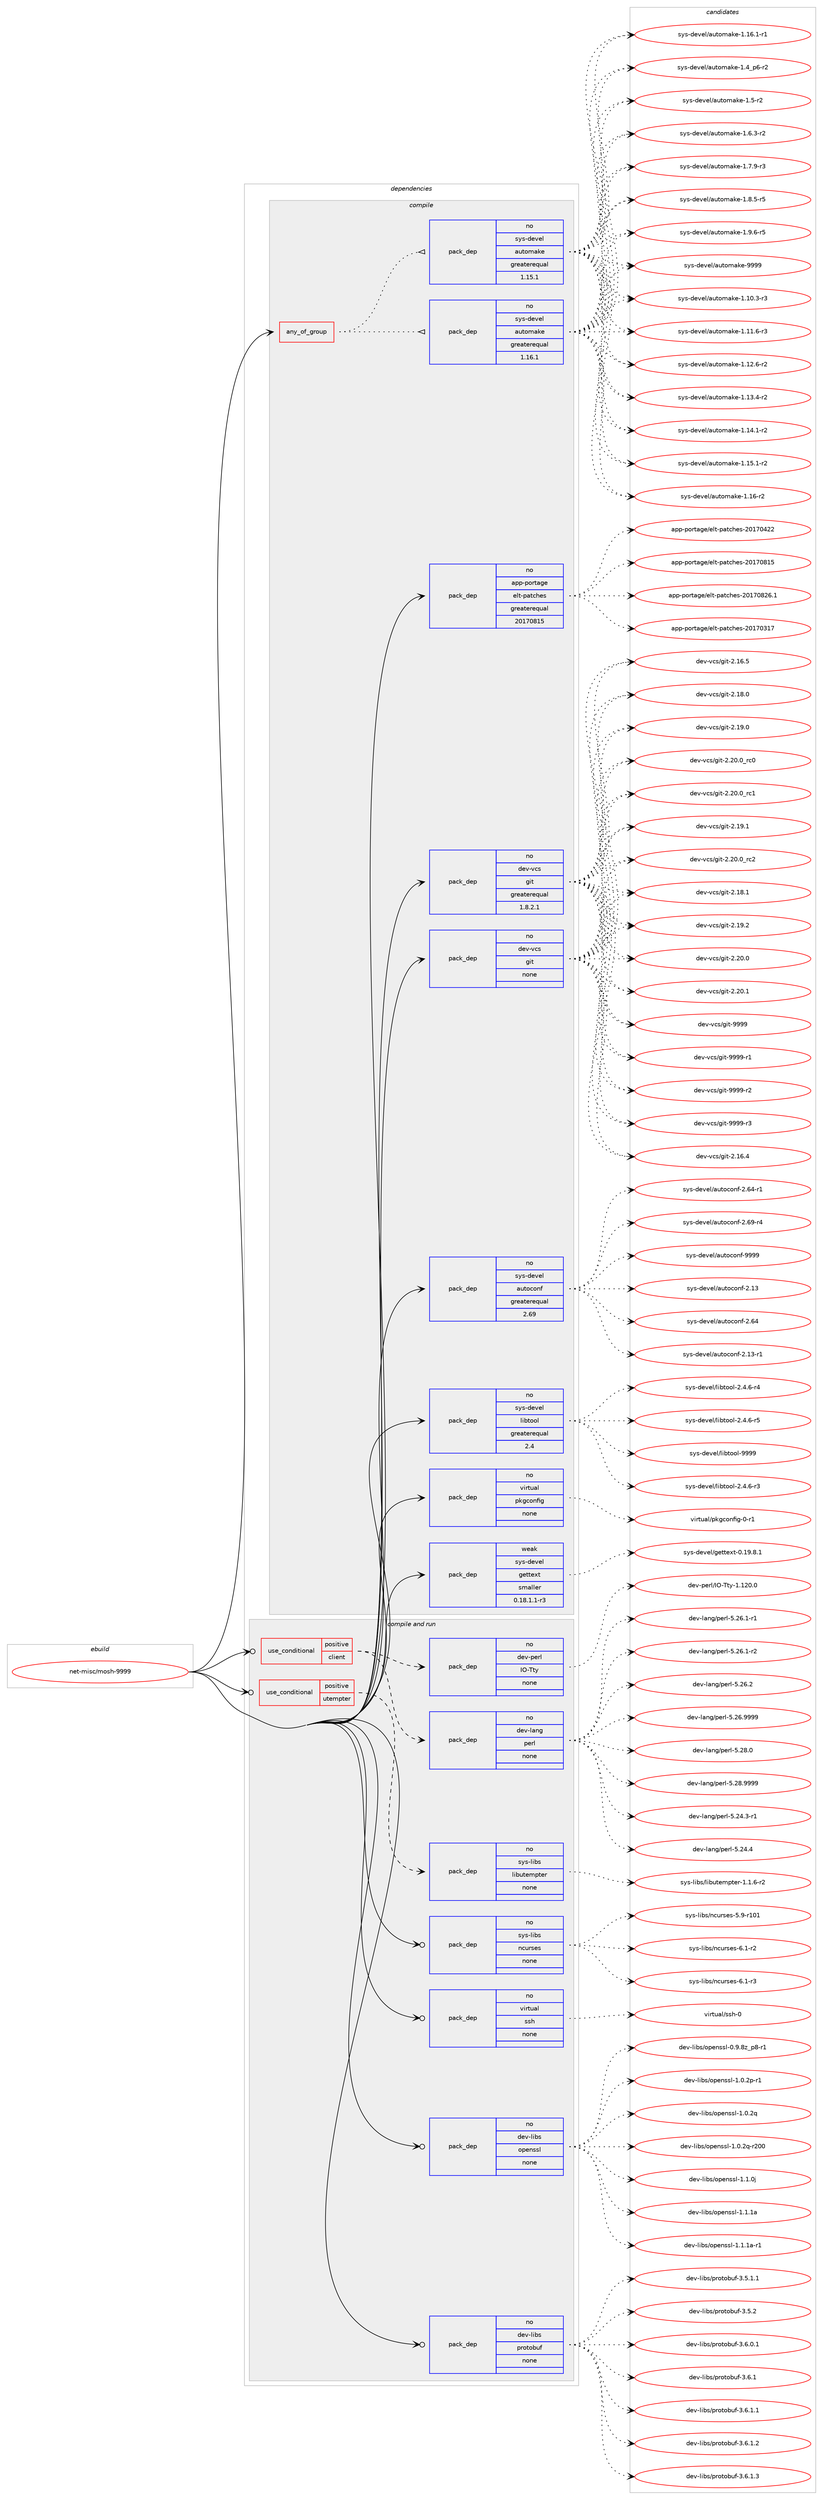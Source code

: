 digraph prolog {

# *************
# Graph options
# *************

newrank=true;
concentrate=true;
compound=true;
graph [rankdir=LR,fontname=Helvetica,fontsize=10,ranksep=1.5];#, ranksep=2.5, nodesep=0.2];
edge  [arrowhead=vee];
node  [fontname=Helvetica,fontsize=10];

# **********
# The ebuild
# **********

subgraph cluster_leftcol {
color=gray;
rank=same;
label=<<i>ebuild</i>>;
id [label="net-misc/mosh-9999", color=red, width=4, href="../net-misc/mosh-9999.svg"];
}

# ****************
# The dependencies
# ****************

subgraph cluster_midcol {
color=gray;
label=<<i>dependencies</i>>;
subgraph cluster_compile {
fillcolor="#eeeeee";
style=filled;
label=<<i>compile</i>>;
subgraph any137 {
dependency5474 [label=<<TABLE BORDER="0" CELLBORDER="1" CELLSPACING="0" CELLPADDING="4"><TR><TD CELLPADDING="10">any_of_group</TD></TR></TABLE>>, shape=none, color=red];subgraph pack4215 {
dependency5475 [label=<<TABLE BORDER="0" CELLBORDER="1" CELLSPACING="0" CELLPADDING="4" WIDTH="220"><TR><TD ROWSPAN="6" CELLPADDING="30">pack_dep</TD></TR><TR><TD WIDTH="110">no</TD></TR><TR><TD>sys-devel</TD></TR><TR><TD>automake</TD></TR><TR><TD>greaterequal</TD></TR><TR><TD>1.16.1</TD></TR></TABLE>>, shape=none, color=blue];
}
dependency5474:e -> dependency5475:w [weight=20,style="dotted",arrowhead="oinv"];
subgraph pack4216 {
dependency5476 [label=<<TABLE BORDER="0" CELLBORDER="1" CELLSPACING="0" CELLPADDING="4" WIDTH="220"><TR><TD ROWSPAN="6" CELLPADDING="30">pack_dep</TD></TR><TR><TD WIDTH="110">no</TD></TR><TR><TD>sys-devel</TD></TR><TR><TD>automake</TD></TR><TR><TD>greaterequal</TD></TR><TR><TD>1.15.1</TD></TR></TABLE>>, shape=none, color=blue];
}
dependency5474:e -> dependency5476:w [weight=20,style="dotted",arrowhead="oinv"];
}
id:e -> dependency5474:w [weight=20,style="solid",arrowhead="vee"];
subgraph pack4217 {
dependency5477 [label=<<TABLE BORDER="0" CELLBORDER="1" CELLSPACING="0" CELLPADDING="4" WIDTH="220"><TR><TD ROWSPAN="6" CELLPADDING="30">pack_dep</TD></TR><TR><TD WIDTH="110">no</TD></TR><TR><TD>app-portage</TD></TR><TR><TD>elt-patches</TD></TR><TR><TD>greaterequal</TD></TR><TR><TD>20170815</TD></TR></TABLE>>, shape=none, color=blue];
}
id:e -> dependency5477:w [weight=20,style="solid",arrowhead="vee"];
subgraph pack4218 {
dependency5478 [label=<<TABLE BORDER="0" CELLBORDER="1" CELLSPACING="0" CELLPADDING="4" WIDTH="220"><TR><TD ROWSPAN="6" CELLPADDING="30">pack_dep</TD></TR><TR><TD WIDTH="110">no</TD></TR><TR><TD>dev-vcs</TD></TR><TR><TD>git</TD></TR><TR><TD>greaterequal</TD></TR><TR><TD>1.8.2.1</TD></TR></TABLE>>, shape=none, color=blue];
}
id:e -> dependency5478:w [weight=20,style="solid",arrowhead="vee"];
subgraph pack4219 {
dependency5479 [label=<<TABLE BORDER="0" CELLBORDER="1" CELLSPACING="0" CELLPADDING="4" WIDTH="220"><TR><TD ROWSPAN="6" CELLPADDING="30">pack_dep</TD></TR><TR><TD WIDTH="110">no</TD></TR><TR><TD>dev-vcs</TD></TR><TR><TD>git</TD></TR><TR><TD>none</TD></TR><TR><TD></TD></TR></TABLE>>, shape=none, color=blue];
}
id:e -> dependency5479:w [weight=20,style="solid",arrowhead="vee"];
subgraph pack4220 {
dependency5480 [label=<<TABLE BORDER="0" CELLBORDER="1" CELLSPACING="0" CELLPADDING="4" WIDTH="220"><TR><TD ROWSPAN="6" CELLPADDING="30">pack_dep</TD></TR><TR><TD WIDTH="110">no</TD></TR><TR><TD>sys-devel</TD></TR><TR><TD>autoconf</TD></TR><TR><TD>greaterequal</TD></TR><TR><TD>2.69</TD></TR></TABLE>>, shape=none, color=blue];
}
id:e -> dependency5480:w [weight=20,style="solid",arrowhead="vee"];
subgraph pack4221 {
dependency5481 [label=<<TABLE BORDER="0" CELLBORDER="1" CELLSPACING="0" CELLPADDING="4" WIDTH="220"><TR><TD ROWSPAN="6" CELLPADDING="30">pack_dep</TD></TR><TR><TD WIDTH="110">no</TD></TR><TR><TD>sys-devel</TD></TR><TR><TD>libtool</TD></TR><TR><TD>greaterequal</TD></TR><TR><TD>2.4</TD></TR></TABLE>>, shape=none, color=blue];
}
id:e -> dependency5481:w [weight=20,style="solid",arrowhead="vee"];
subgraph pack4222 {
dependency5482 [label=<<TABLE BORDER="0" CELLBORDER="1" CELLSPACING="0" CELLPADDING="4" WIDTH="220"><TR><TD ROWSPAN="6" CELLPADDING="30">pack_dep</TD></TR><TR><TD WIDTH="110">no</TD></TR><TR><TD>virtual</TD></TR><TR><TD>pkgconfig</TD></TR><TR><TD>none</TD></TR><TR><TD></TD></TR></TABLE>>, shape=none, color=blue];
}
id:e -> dependency5482:w [weight=20,style="solid",arrowhead="vee"];
subgraph pack4223 {
dependency5483 [label=<<TABLE BORDER="0" CELLBORDER="1" CELLSPACING="0" CELLPADDING="4" WIDTH="220"><TR><TD ROWSPAN="6" CELLPADDING="30">pack_dep</TD></TR><TR><TD WIDTH="110">weak</TD></TR><TR><TD>sys-devel</TD></TR><TR><TD>gettext</TD></TR><TR><TD>smaller</TD></TR><TR><TD>0.18.1.1-r3</TD></TR></TABLE>>, shape=none, color=blue];
}
id:e -> dependency5483:w [weight=20,style="solid",arrowhead="vee"];
}
subgraph cluster_compileandrun {
fillcolor="#eeeeee";
style=filled;
label=<<i>compile and run</i>>;
subgraph cond1116 {
dependency5484 [label=<<TABLE BORDER="0" CELLBORDER="1" CELLSPACING="0" CELLPADDING="4"><TR><TD ROWSPAN="3" CELLPADDING="10">use_conditional</TD></TR><TR><TD>positive</TD></TR><TR><TD>client</TD></TR></TABLE>>, shape=none, color=red];
subgraph pack4224 {
dependency5485 [label=<<TABLE BORDER="0" CELLBORDER="1" CELLSPACING="0" CELLPADDING="4" WIDTH="220"><TR><TD ROWSPAN="6" CELLPADDING="30">pack_dep</TD></TR><TR><TD WIDTH="110">no</TD></TR><TR><TD>dev-lang</TD></TR><TR><TD>perl</TD></TR><TR><TD>none</TD></TR><TR><TD></TD></TR></TABLE>>, shape=none, color=blue];
}
dependency5484:e -> dependency5485:w [weight=20,style="dashed",arrowhead="vee"];
subgraph pack4225 {
dependency5486 [label=<<TABLE BORDER="0" CELLBORDER="1" CELLSPACING="0" CELLPADDING="4" WIDTH="220"><TR><TD ROWSPAN="6" CELLPADDING="30">pack_dep</TD></TR><TR><TD WIDTH="110">no</TD></TR><TR><TD>dev-perl</TD></TR><TR><TD>IO-Tty</TD></TR><TR><TD>none</TD></TR><TR><TD></TD></TR></TABLE>>, shape=none, color=blue];
}
dependency5484:e -> dependency5486:w [weight=20,style="dashed",arrowhead="vee"];
}
id:e -> dependency5484:w [weight=20,style="solid",arrowhead="odotvee"];
subgraph cond1117 {
dependency5487 [label=<<TABLE BORDER="0" CELLBORDER="1" CELLSPACING="0" CELLPADDING="4"><TR><TD ROWSPAN="3" CELLPADDING="10">use_conditional</TD></TR><TR><TD>positive</TD></TR><TR><TD>utempter</TD></TR></TABLE>>, shape=none, color=red];
subgraph pack4226 {
dependency5488 [label=<<TABLE BORDER="0" CELLBORDER="1" CELLSPACING="0" CELLPADDING="4" WIDTH="220"><TR><TD ROWSPAN="6" CELLPADDING="30">pack_dep</TD></TR><TR><TD WIDTH="110">no</TD></TR><TR><TD>sys-libs</TD></TR><TR><TD>libutempter</TD></TR><TR><TD>none</TD></TR><TR><TD></TD></TR></TABLE>>, shape=none, color=blue];
}
dependency5487:e -> dependency5488:w [weight=20,style="dashed",arrowhead="vee"];
}
id:e -> dependency5487:w [weight=20,style="solid",arrowhead="odotvee"];
subgraph pack4227 {
dependency5489 [label=<<TABLE BORDER="0" CELLBORDER="1" CELLSPACING="0" CELLPADDING="4" WIDTH="220"><TR><TD ROWSPAN="6" CELLPADDING="30">pack_dep</TD></TR><TR><TD WIDTH="110">no</TD></TR><TR><TD>dev-libs</TD></TR><TR><TD>openssl</TD></TR><TR><TD>none</TD></TR><TR><TD></TD></TR></TABLE>>, shape=none, color=blue];
}
id:e -> dependency5489:w [weight=20,style="solid",arrowhead="odotvee"];
subgraph pack4228 {
dependency5490 [label=<<TABLE BORDER="0" CELLBORDER="1" CELLSPACING="0" CELLPADDING="4" WIDTH="220"><TR><TD ROWSPAN="6" CELLPADDING="30">pack_dep</TD></TR><TR><TD WIDTH="110">no</TD></TR><TR><TD>dev-libs</TD></TR><TR><TD>protobuf</TD></TR><TR><TD>none</TD></TR><TR><TD></TD></TR></TABLE>>, shape=none, color=blue];
}
id:e -> dependency5490:w [weight=20,style="solid",arrowhead="odotvee"];
subgraph pack4229 {
dependency5491 [label=<<TABLE BORDER="0" CELLBORDER="1" CELLSPACING="0" CELLPADDING="4" WIDTH="220"><TR><TD ROWSPAN="6" CELLPADDING="30">pack_dep</TD></TR><TR><TD WIDTH="110">no</TD></TR><TR><TD>sys-libs</TD></TR><TR><TD>ncurses</TD></TR><TR><TD>none</TD></TR><TR><TD></TD></TR></TABLE>>, shape=none, color=blue];
}
id:e -> dependency5491:w [weight=20,style="solid",arrowhead="odotvee"];
subgraph pack4230 {
dependency5492 [label=<<TABLE BORDER="0" CELLBORDER="1" CELLSPACING="0" CELLPADDING="4" WIDTH="220"><TR><TD ROWSPAN="6" CELLPADDING="30">pack_dep</TD></TR><TR><TD WIDTH="110">no</TD></TR><TR><TD>virtual</TD></TR><TR><TD>ssh</TD></TR><TR><TD>none</TD></TR><TR><TD></TD></TR></TABLE>>, shape=none, color=blue];
}
id:e -> dependency5492:w [weight=20,style="solid",arrowhead="odotvee"];
}
subgraph cluster_run {
fillcolor="#eeeeee";
style=filled;
label=<<i>run</i>>;
}
}

# **************
# The candidates
# **************

subgraph cluster_choices {
rank=same;
color=gray;
label=<<i>candidates</i>>;

subgraph choice4215 {
color=black;
nodesep=1;
choice11512111545100101118101108479711711611110997107101454946494846514511451 [label="sys-devel/automake-1.10.3-r3", color=red, width=4,href="../sys-devel/automake-1.10.3-r3.svg"];
choice11512111545100101118101108479711711611110997107101454946494946544511451 [label="sys-devel/automake-1.11.6-r3", color=red, width=4,href="../sys-devel/automake-1.11.6-r3.svg"];
choice11512111545100101118101108479711711611110997107101454946495046544511450 [label="sys-devel/automake-1.12.6-r2", color=red, width=4,href="../sys-devel/automake-1.12.6-r2.svg"];
choice11512111545100101118101108479711711611110997107101454946495146524511450 [label="sys-devel/automake-1.13.4-r2", color=red, width=4,href="../sys-devel/automake-1.13.4-r2.svg"];
choice11512111545100101118101108479711711611110997107101454946495246494511450 [label="sys-devel/automake-1.14.1-r2", color=red, width=4,href="../sys-devel/automake-1.14.1-r2.svg"];
choice11512111545100101118101108479711711611110997107101454946495346494511450 [label="sys-devel/automake-1.15.1-r2", color=red, width=4,href="../sys-devel/automake-1.15.1-r2.svg"];
choice1151211154510010111810110847971171161111099710710145494649544511450 [label="sys-devel/automake-1.16-r2", color=red, width=4,href="../sys-devel/automake-1.16-r2.svg"];
choice11512111545100101118101108479711711611110997107101454946495446494511449 [label="sys-devel/automake-1.16.1-r1", color=red, width=4,href="../sys-devel/automake-1.16.1-r1.svg"];
choice115121115451001011181011084797117116111109971071014549465295112544511450 [label="sys-devel/automake-1.4_p6-r2", color=red, width=4,href="../sys-devel/automake-1.4_p6-r2.svg"];
choice11512111545100101118101108479711711611110997107101454946534511450 [label="sys-devel/automake-1.5-r2", color=red, width=4,href="../sys-devel/automake-1.5-r2.svg"];
choice115121115451001011181011084797117116111109971071014549465446514511450 [label="sys-devel/automake-1.6.3-r2", color=red, width=4,href="../sys-devel/automake-1.6.3-r2.svg"];
choice115121115451001011181011084797117116111109971071014549465546574511451 [label="sys-devel/automake-1.7.9-r3", color=red, width=4,href="../sys-devel/automake-1.7.9-r3.svg"];
choice115121115451001011181011084797117116111109971071014549465646534511453 [label="sys-devel/automake-1.8.5-r5", color=red, width=4,href="../sys-devel/automake-1.8.5-r5.svg"];
choice115121115451001011181011084797117116111109971071014549465746544511453 [label="sys-devel/automake-1.9.6-r5", color=red, width=4,href="../sys-devel/automake-1.9.6-r5.svg"];
choice115121115451001011181011084797117116111109971071014557575757 [label="sys-devel/automake-9999", color=red, width=4,href="../sys-devel/automake-9999.svg"];
dependency5475:e -> choice11512111545100101118101108479711711611110997107101454946494846514511451:w [style=dotted,weight="100"];
dependency5475:e -> choice11512111545100101118101108479711711611110997107101454946494946544511451:w [style=dotted,weight="100"];
dependency5475:e -> choice11512111545100101118101108479711711611110997107101454946495046544511450:w [style=dotted,weight="100"];
dependency5475:e -> choice11512111545100101118101108479711711611110997107101454946495146524511450:w [style=dotted,weight="100"];
dependency5475:e -> choice11512111545100101118101108479711711611110997107101454946495246494511450:w [style=dotted,weight="100"];
dependency5475:e -> choice11512111545100101118101108479711711611110997107101454946495346494511450:w [style=dotted,weight="100"];
dependency5475:e -> choice1151211154510010111810110847971171161111099710710145494649544511450:w [style=dotted,weight="100"];
dependency5475:e -> choice11512111545100101118101108479711711611110997107101454946495446494511449:w [style=dotted,weight="100"];
dependency5475:e -> choice115121115451001011181011084797117116111109971071014549465295112544511450:w [style=dotted,weight="100"];
dependency5475:e -> choice11512111545100101118101108479711711611110997107101454946534511450:w [style=dotted,weight="100"];
dependency5475:e -> choice115121115451001011181011084797117116111109971071014549465446514511450:w [style=dotted,weight="100"];
dependency5475:e -> choice115121115451001011181011084797117116111109971071014549465546574511451:w [style=dotted,weight="100"];
dependency5475:e -> choice115121115451001011181011084797117116111109971071014549465646534511453:w [style=dotted,weight="100"];
dependency5475:e -> choice115121115451001011181011084797117116111109971071014549465746544511453:w [style=dotted,weight="100"];
dependency5475:e -> choice115121115451001011181011084797117116111109971071014557575757:w [style=dotted,weight="100"];
}
subgraph choice4216 {
color=black;
nodesep=1;
choice11512111545100101118101108479711711611110997107101454946494846514511451 [label="sys-devel/automake-1.10.3-r3", color=red, width=4,href="../sys-devel/automake-1.10.3-r3.svg"];
choice11512111545100101118101108479711711611110997107101454946494946544511451 [label="sys-devel/automake-1.11.6-r3", color=red, width=4,href="../sys-devel/automake-1.11.6-r3.svg"];
choice11512111545100101118101108479711711611110997107101454946495046544511450 [label="sys-devel/automake-1.12.6-r2", color=red, width=4,href="../sys-devel/automake-1.12.6-r2.svg"];
choice11512111545100101118101108479711711611110997107101454946495146524511450 [label="sys-devel/automake-1.13.4-r2", color=red, width=4,href="../sys-devel/automake-1.13.4-r2.svg"];
choice11512111545100101118101108479711711611110997107101454946495246494511450 [label="sys-devel/automake-1.14.1-r2", color=red, width=4,href="../sys-devel/automake-1.14.1-r2.svg"];
choice11512111545100101118101108479711711611110997107101454946495346494511450 [label="sys-devel/automake-1.15.1-r2", color=red, width=4,href="../sys-devel/automake-1.15.1-r2.svg"];
choice1151211154510010111810110847971171161111099710710145494649544511450 [label="sys-devel/automake-1.16-r2", color=red, width=4,href="../sys-devel/automake-1.16-r2.svg"];
choice11512111545100101118101108479711711611110997107101454946495446494511449 [label="sys-devel/automake-1.16.1-r1", color=red, width=4,href="../sys-devel/automake-1.16.1-r1.svg"];
choice115121115451001011181011084797117116111109971071014549465295112544511450 [label="sys-devel/automake-1.4_p6-r2", color=red, width=4,href="../sys-devel/automake-1.4_p6-r2.svg"];
choice11512111545100101118101108479711711611110997107101454946534511450 [label="sys-devel/automake-1.5-r2", color=red, width=4,href="../sys-devel/automake-1.5-r2.svg"];
choice115121115451001011181011084797117116111109971071014549465446514511450 [label="sys-devel/automake-1.6.3-r2", color=red, width=4,href="../sys-devel/automake-1.6.3-r2.svg"];
choice115121115451001011181011084797117116111109971071014549465546574511451 [label="sys-devel/automake-1.7.9-r3", color=red, width=4,href="../sys-devel/automake-1.7.9-r3.svg"];
choice115121115451001011181011084797117116111109971071014549465646534511453 [label="sys-devel/automake-1.8.5-r5", color=red, width=4,href="../sys-devel/automake-1.8.5-r5.svg"];
choice115121115451001011181011084797117116111109971071014549465746544511453 [label="sys-devel/automake-1.9.6-r5", color=red, width=4,href="../sys-devel/automake-1.9.6-r5.svg"];
choice115121115451001011181011084797117116111109971071014557575757 [label="sys-devel/automake-9999", color=red, width=4,href="../sys-devel/automake-9999.svg"];
dependency5476:e -> choice11512111545100101118101108479711711611110997107101454946494846514511451:w [style=dotted,weight="100"];
dependency5476:e -> choice11512111545100101118101108479711711611110997107101454946494946544511451:w [style=dotted,weight="100"];
dependency5476:e -> choice11512111545100101118101108479711711611110997107101454946495046544511450:w [style=dotted,weight="100"];
dependency5476:e -> choice11512111545100101118101108479711711611110997107101454946495146524511450:w [style=dotted,weight="100"];
dependency5476:e -> choice11512111545100101118101108479711711611110997107101454946495246494511450:w [style=dotted,weight="100"];
dependency5476:e -> choice11512111545100101118101108479711711611110997107101454946495346494511450:w [style=dotted,weight="100"];
dependency5476:e -> choice1151211154510010111810110847971171161111099710710145494649544511450:w [style=dotted,weight="100"];
dependency5476:e -> choice11512111545100101118101108479711711611110997107101454946495446494511449:w [style=dotted,weight="100"];
dependency5476:e -> choice115121115451001011181011084797117116111109971071014549465295112544511450:w [style=dotted,weight="100"];
dependency5476:e -> choice11512111545100101118101108479711711611110997107101454946534511450:w [style=dotted,weight="100"];
dependency5476:e -> choice115121115451001011181011084797117116111109971071014549465446514511450:w [style=dotted,weight="100"];
dependency5476:e -> choice115121115451001011181011084797117116111109971071014549465546574511451:w [style=dotted,weight="100"];
dependency5476:e -> choice115121115451001011181011084797117116111109971071014549465646534511453:w [style=dotted,weight="100"];
dependency5476:e -> choice115121115451001011181011084797117116111109971071014549465746544511453:w [style=dotted,weight="100"];
dependency5476:e -> choice115121115451001011181011084797117116111109971071014557575757:w [style=dotted,weight="100"];
}
subgraph choice4217 {
color=black;
nodesep=1;
choice97112112451121111141169710310147101108116451129711699104101115455048495548514955 [label="app-portage/elt-patches-20170317", color=red, width=4,href="../app-portage/elt-patches-20170317.svg"];
choice97112112451121111141169710310147101108116451129711699104101115455048495548525050 [label="app-portage/elt-patches-20170422", color=red, width=4,href="../app-portage/elt-patches-20170422.svg"];
choice97112112451121111141169710310147101108116451129711699104101115455048495548564953 [label="app-portage/elt-patches-20170815", color=red, width=4,href="../app-portage/elt-patches-20170815.svg"];
choice971121124511211111411697103101471011081164511297116991041011154550484955485650544649 [label="app-portage/elt-patches-20170826.1", color=red, width=4,href="../app-portage/elt-patches-20170826.1.svg"];
dependency5477:e -> choice97112112451121111141169710310147101108116451129711699104101115455048495548514955:w [style=dotted,weight="100"];
dependency5477:e -> choice97112112451121111141169710310147101108116451129711699104101115455048495548525050:w [style=dotted,weight="100"];
dependency5477:e -> choice97112112451121111141169710310147101108116451129711699104101115455048495548564953:w [style=dotted,weight="100"];
dependency5477:e -> choice971121124511211111411697103101471011081164511297116991041011154550484955485650544649:w [style=dotted,weight="100"];
}
subgraph choice4218 {
color=black;
nodesep=1;
choice10010111845118991154710310511645504649544652 [label="dev-vcs/git-2.16.4", color=red, width=4,href="../dev-vcs/git-2.16.4.svg"];
choice10010111845118991154710310511645504649544653 [label="dev-vcs/git-2.16.5", color=red, width=4,href="../dev-vcs/git-2.16.5.svg"];
choice10010111845118991154710310511645504649564648 [label="dev-vcs/git-2.18.0", color=red, width=4,href="../dev-vcs/git-2.18.0.svg"];
choice10010111845118991154710310511645504649574648 [label="dev-vcs/git-2.19.0", color=red, width=4,href="../dev-vcs/git-2.19.0.svg"];
choice10010111845118991154710310511645504650484648951149948 [label="dev-vcs/git-2.20.0_rc0", color=red, width=4,href="../dev-vcs/git-2.20.0_rc0.svg"];
choice10010111845118991154710310511645504650484648951149949 [label="dev-vcs/git-2.20.0_rc1", color=red, width=4,href="../dev-vcs/git-2.20.0_rc1.svg"];
choice10010111845118991154710310511645504649574649 [label="dev-vcs/git-2.19.1", color=red, width=4,href="../dev-vcs/git-2.19.1.svg"];
choice10010111845118991154710310511645504650484648951149950 [label="dev-vcs/git-2.20.0_rc2", color=red, width=4,href="../dev-vcs/git-2.20.0_rc2.svg"];
choice10010111845118991154710310511645504649564649 [label="dev-vcs/git-2.18.1", color=red, width=4,href="../dev-vcs/git-2.18.1.svg"];
choice10010111845118991154710310511645504649574650 [label="dev-vcs/git-2.19.2", color=red, width=4,href="../dev-vcs/git-2.19.2.svg"];
choice10010111845118991154710310511645504650484648 [label="dev-vcs/git-2.20.0", color=red, width=4,href="../dev-vcs/git-2.20.0.svg"];
choice10010111845118991154710310511645504650484649 [label="dev-vcs/git-2.20.1", color=red, width=4,href="../dev-vcs/git-2.20.1.svg"];
choice1001011184511899115471031051164557575757 [label="dev-vcs/git-9999", color=red, width=4,href="../dev-vcs/git-9999.svg"];
choice10010111845118991154710310511645575757574511449 [label="dev-vcs/git-9999-r1", color=red, width=4,href="../dev-vcs/git-9999-r1.svg"];
choice10010111845118991154710310511645575757574511450 [label="dev-vcs/git-9999-r2", color=red, width=4,href="../dev-vcs/git-9999-r2.svg"];
choice10010111845118991154710310511645575757574511451 [label="dev-vcs/git-9999-r3", color=red, width=4,href="../dev-vcs/git-9999-r3.svg"];
dependency5478:e -> choice10010111845118991154710310511645504649544652:w [style=dotted,weight="100"];
dependency5478:e -> choice10010111845118991154710310511645504649544653:w [style=dotted,weight="100"];
dependency5478:e -> choice10010111845118991154710310511645504649564648:w [style=dotted,weight="100"];
dependency5478:e -> choice10010111845118991154710310511645504649574648:w [style=dotted,weight="100"];
dependency5478:e -> choice10010111845118991154710310511645504650484648951149948:w [style=dotted,weight="100"];
dependency5478:e -> choice10010111845118991154710310511645504650484648951149949:w [style=dotted,weight="100"];
dependency5478:e -> choice10010111845118991154710310511645504649574649:w [style=dotted,weight="100"];
dependency5478:e -> choice10010111845118991154710310511645504650484648951149950:w [style=dotted,weight="100"];
dependency5478:e -> choice10010111845118991154710310511645504649564649:w [style=dotted,weight="100"];
dependency5478:e -> choice10010111845118991154710310511645504649574650:w [style=dotted,weight="100"];
dependency5478:e -> choice10010111845118991154710310511645504650484648:w [style=dotted,weight="100"];
dependency5478:e -> choice10010111845118991154710310511645504650484649:w [style=dotted,weight="100"];
dependency5478:e -> choice1001011184511899115471031051164557575757:w [style=dotted,weight="100"];
dependency5478:e -> choice10010111845118991154710310511645575757574511449:w [style=dotted,weight="100"];
dependency5478:e -> choice10010111845118991154710310511645575757574511450:w [style=dotted,weight="100"];
dependency5478:e -> choice10010111845118991154710310511645575757574511451:w [style=dotted,weight="100"];
}
subgraph choice4219 {
color=black;
nodesep=1;
choice10010111845118991154710310511645504649544652 [label="dev-vcs/git-2.16.4", color=red, width=4,href="../dev-vcs/git-2.16.4.svg"];
choice10010111845118991154710310511645504649544653 [label="dev-vcs/git-2.16.5", color=red, width=4,href="../dev-vcs/git-2.16.5.svg"];
choice10010111845118991154710310511645504649564648 [label="dev-vcs/git-2.18.0", color=red, width=4,href="../dev-vcs/git-2.18.0.svg"];
choice10010111845118991154710310511645504649574648 [label="dev-vcs/git-2.19.0", color=red, width=4,href="../dev-vcs/git-2.19.0.svg"];
choice10010111845118991154710310511645504650484648951149948 [label="dev-vcs/git-2.20.0_rc0", color=red, width=4,href="../dev-vcs/git-2.20.0_rc0.svg"];
choice10010111845118991154710310511645504650484648951149949 [label="dev-vcs/git-2.20.0_rc1", color=red, width=4,href="../dev-vcs/git-2.20.0_rc1.svg"];
choice10010111845118991154710310511645504649574649 [label="dev-vcs/git-2.19.1", color=red, width=4,href="../dev-vcs/git-2.19.1.svg"];
choice10010111845118991154710310511645504650484648951149950 [label="dev-vcs/git-2.20.0_rc2", color=red, width=4,href="../dev-vcs/git-2.20.0_rc2.svg"];
choice10010111845118991154710310511645504649564649 [label="dev-vcs/git-2.18.1", color=red, width=4,href="../dev-vcs/git-2.18.1.svg"];
choice10010111845118991154710310511645504649574650 [label="dev-vcs/git-2.19.2", color=red, width=4,href="../dev-vcs/git-2.19.2.svg"];
choice10010111845118991154710310511645504650484648 [label="dev-vcs/git-2.20.0", color=red, width=4,href="../dev-vcs/git-2.20.0.svg"];
choice10010111845118991154710310511645504650484649 [label="dev-vcs/git-2.20.1", color=red, width=4,href="../dev-vcs/git-2.20.1.svg"];
choice1001011184511899115471031051164557575757 [label="dev-vcs/git-9999", color=red, width=4,href="../dev-vcs/git-9999.svg"];
choice10010111845118991154710310511645575757574511449 [label="dev-vcs/git-9999-r1", color=red, width=4,href="../dev-vcs/git-9999-r1.svg"];
choice10010111845118991154710310511645575757574511450 [label="dev-vcs/git-9999-r2", color=red, width=4,href="../dev-vcs/git-9999-r2.svg"];
choice10010111845118991154710310511645575757574511451 [label="dev-vcs/git-9999-r3", color=red, width=4,href="../dev-vcs/git-9999-r3.svg"];
dependency5479:e -> choice10010111845118991154710310511645504649544652:w [style=dotted,weight="100"];
dependency5479:e -> choice10010111845118991154710310511645504649544653:w [style=dotted,weight="100"];
dependency5479:e -> choice10010111845118991154710310511645504649564648:w [style=dotted,weight="100"];
dependency5479:e -> choice10010111845118991154710310511645504649574648:w [style=dotted,weight="100"];
dependency5479:e -> choice10010111845118991154710310511645504650484648951149948:w [style=dotted,weight="100"];
dependency5479:e -> choice10010111845118991154710310511645504650484648951149949:w [style=dotted,weight="100"];
dependency5479:e -> choice10010111845118991154710310511645504649574649:w [style=dotted,weight="100"];
dependency5479:e -> choice10010111845118991154710310511645504650484648951149950:w [style=dotted,weight="100"];
dependency5479:e -> choice10010111845118991154710310511645504649564649:w [style=dotted,weight="100"];
dependency5479:e -> choice10010111845118991154710310511645504649574650:w [style=dotted,weight="100"];
dependency5479:e -> choice10010111845118991154710310511645504650484648:w [style=dotted,weight="100"];
dependency5479:e -> choice10010111845118991154710310511645504650484649:w [style=dotted,weight="100"];
dependency5479:e -> choice1001011184511899115471031051164557575757:w [style=dotted,weight="100"];
dependency5479:e -> choice10010111845118991154710310511645575757574511449:w [style=dotted,weight="100"];
dependency5479:e -> choice10010111845118991154710310511645575757574511450:w [style=dotted,weight="100"];
dependency5479:e -> choice10010111845118991154710310511645575757574511451:w [style=dotted,weight="100"];
}
subgraph choice4220 {
color=black;
nodesep=1;
choice115121115451001011181011084797117116111991111101024550464951 [label="sys-devel/autoconf-2.13", color=red, width=4,href="../sys-devel/autoconf-2.13.svg"];
choice115121115451001011181011084797117116111991111101024550465452 [label="sys-devel/autoconf-2.64", color=red, width=4,href="../sys-devel/autoconf-2.64.svg"];
choice1151211154510010111810110847971171161119911111010245504649514511449 [label="sys-devel/autoconf-2.13-r1", color=red, width=4,href="../sys-devel/autoconf-2.13-r1.svg"];
choice1151211154510010111810110847971171161119911111010245504654524511449 [label="sys-devel/autoconf-2.64-r1", color=red, width=4,href="../sys-devel/autoconf-2.64-r1.svg"];
choice1151211154510010111810110847971171161119911111010245504654574511452 [label="sys-devel/autoconf-2.69-r4", color=red, width=4,href="../sys-devel/autoconf-2.69-r4.svg"];
choice115121115451001011181011084797117116111991111101024557575757 [label="sys-devel/autoconf-9999", color=red, width=4,href="../sys-devel/autoconf-9999.svg"];
dependency5480:e -> choice115121115451001011181011084797117116111991111101024550464951:w [style=dotted,weight="100"];
dependency5480:e -> choice115121115451001011181011084797117116111991111101024550465452:w [style=dotted,weight="100"];
dependency5480:e -> choice1151211154510010111810110847971171161119911111010245504649514511449:w [style=dotted,weight="100"];
dependency5480:e -> choice1151211154510010111810110847971171161119911111010245504654524511449:w [style=dotted,weight="100"];
dependency5480:e -> choice1151211154510010111810110847971171161119911111010245504654574511452:w [style=dotted,weight="100"];
dependency5480:e -> choice115121115451001011181011084797117116111991111101024557575757:w [style=dotted,weight="100"];
}
subgraph choice4221 {
color=black;
nodesep=1;
choice1151211154510010111810110847108105981161111111084550465246544511451 [label="sys-devel/libtool-2.4.6-r3", color=red, width=4,href="../sys-devel/libtool-2.4.6-r3.svg"];
choice1151211154510010111810110847108105981161111111084550465246544511452 [label="sys-devel/libtool-2.4.6-r4", color=red, width=4,href="../sys-devel/libtool-2.4.6-r4.svg"];
choice1151211154510010111810110847108105981161111111084550465246544511453 [label="sys-devel/libtool-2.4.6-r5", color=red, width=4,href="../sys-devel/libtool-2.4.6-r5.svg"];
choice1151211154510010111810110847108105981161111111084557575757 [label="sys-devel/libtool-9999", color=red, width=4,href="../sys-devel/libtool-9999.svg"];
dependency5481:e -> choice1151211154510010111810110847108105981161111111084550465246544511451:w [style=dotted,weight="100"];
dependency5481:e -> choice1151211154510010111810110847108105981161111111084550465246544511452:w [style=dotted,weight="100"];
dependency5481:e -> choice1151211154510010111810110847108105981161111111084550465246544511453:w [style=dotted,weight="100"];
dependency5481:e -> choice1151211154510010111810110847108105981161111111084557575757:w [style=dotted,weight="100"];
}
subgraph choice4222 {
color=black;
nodesep=1;
choice11810511411611797108471121071039911111010210510345484511449 [label="virtual/pkgconfig-0-r1", color=red, width=4,href="../virtual/pkgconfig-0-r1.svg"];
dependency5482:e -> choice11810511411611797108471121071039911111010210510345484511449:w [style=dotted,weight="100"];
}
subgraph choice4223 {
color=black;
nodesep=1;
choice1151211154510010111810110847103101116116101120116454846495746564649 [label="sys-devel/gettext-0.19.8.1", color=red, width=4,href="../sys-devel/gettext-0.19.8.1.svg"];
dependency5483:e -> choice1151211154510010111810110847103101116116101120116454846495746564649:w [style=dotted,weight="100"];
}
subgraph choice4224 {
color=black;
nodesep=1;
choice100101118451089711010347112101114108455346505246514511449 [label="dev-lang/perl-5.24.3-r1", color=red, width=4,href="../dev-lang/perl-5.24.3-r1.svg"];
choice10010111845108971101034711210111410845534650524652 [label="dev-lang/perl-5.24.4", color=red, width=4,href="../dev-lang/perl-5.24.4.svg"];
choice100101118451089711010347112101114108455346505446494511449 [label="dev-lang/perl-5.26.1-r1", color=red, width=4,href="../dev-lang/perl-5.26.1-r1.svg"];
choice100101118451089711010347112101114108455346505446494511450 [label="dev-lang/perl-5.26.1-r2", color=red, width=4,href="../dev-lang/perl-5.26.1-r2.svg"];
choice10010111845108971101034711210111410845534650544650 [label="dev-lang/perl-5.26.2", color=red, width=4,href="../dev-lang/perl-5.26.2.svg"];
choice10010111845108971101034711210111410845534650544657575757 [label="dev-lang/perl-5.26.9999", color=red, width=4,href="../dev-lang/perl-5.26.9999.svg"];
choice10010111845108971101034711210111410845534650564648 [label="dev-lang/perl-5.28.0", color=red, width=4,href="../dev-lang/perl-5.28.0.svg"];
choice10010111845108971101034711210111410845534650564657575757 [label="dev-lang/perl-5.28.9999", color=red, width=4,href="../dev-lang/perl-5.28.9999.svg"];
dependency5485:e -> choice100101118451089711010347112101114108455346505246514511449:w [style=dotted,weight="100"];
dependency5485:e -> choice10010111845108971101034711210111410845534650524652:w [style=dotted,weight="100"];
dependency5485:e -> choice100101118451089711010347112101114108455346505446494511449:w [style=dotted,weight="100"];
dependency5485:e -> choice100101118451089711010347112101114108455346505446494511450:w [style=dotted,weight="100"];
dependency5485:e -> choice10010111845108971101034711210111410845534650544650:w [style=dotted,weight="100"];
dependency5485:e -> choice10010111845108971101034711210111410845534650544657575757:w [style=dotted,weight="100"];
dependency5485:e -> choice10010111845108971101034711210111410845534650564648:w [style=dotted,weight="100"];
dependency5485:e -> choice10010111845108971101034711210111410845534650564657575757:w [style=dotted,weight="100"];
}
subgraph choice4225 {
color=black;
nodesep=1;
choice1001011184511210111410847737945841161214549464950484648 [label="dev-perl/IO-Tty-1.120.0", color=red, width=4,href="../dev-perl/IO-Tty-1.120.0.svg"];
dependency5486:e -> choice1001011184511210111410847737945841161214549464950484648:w [style=dotted,weight="100"];
}
subgraph choice4226 {
color=black;
nodesep=1;
choice115121115451081059811547108105981171161011091121161011144549464946544511450 [label="sys-libs/libutempter-1.1.6-r2", color=red, width=4,href="../sys-libs/libutempter-1.1.6-r2.svg"];
dependency5488:e -> choice115121115451081059811547108105981171161011091121161011144549464946544511450:w [style=dotted,weight="100"];
}
subgraph choice4227 {
color=black;
nodesep=1;
choice10010111845108105981154711111210111011511510845484657465612295112564511449 [label="dev-libs/openssl-0.9.8z_p8-r1", color=red, width=4,href="../dev-libs/openssl-0.9.8z_p8-r1.svg"];
choice1001011184510810598115471111121011101151151084549464846501124511449 [label="dev-libs/openssl-1.0.2p-r1", color=red, width=4,href="../dev-libs/openssl-1.0.2p-r1.svg"];
choice100101118451081059811547111112101110115115108454946484650113 [label="dev-libs/openssl-1.0.2q", color=red, width=4,href="../dev-libs/openssl-1.0.2q.svg"];
choice10010111845108105981154711111210111011511510845494648465011345114504848 [label="dev-libs/openssl-1.0.2q-r200", color=red, width=4,href="../dev-libs/openssl-1.0.2q-r200.svg"];
choice100101118451081059811547111112101110115115108454946494648106 [label="dev-libs/openssl-1.1.0j", color=red, width=4,href="../dev-libs/openssl-1.1.0j.svg"];
choice10010111845108105981154711111210111011511510845494649464997 [label="dev-libs/openssl-1.1.1a", color=red, width=4,href="../dev-libs/openssl-1.1.1a.svg"];
choice100101118451081059811547111112101110115115108454946494649974511449 [label="dev-libs/openssl-1.1.1a-r1", color=red, width=4,href="../dev-libs/openssl-1.1.1a-r1.svg"];
dependency5489:e -> choice10010111845108105981154711111210111011511510845484657465612295112564511449:w [style=dotted,weight="100"];
dependency5489:e -> choice1001011184510810598115471111121011101151151084549464846501124511449:w [style=dotted,weight="100"];
dependency5489:e -> choice100101118451081059811547111112101110115115108454946484650113:w [style=dotted,weight="100"];
dependency5489:e -> choice10010111845108105981154711111210111011511510845494648465011345114504848:w [style=dotted,weight="100"];
dependency5489:e -> choice100101118451081059811547111112101110115115108454946494648106:w [style=dotted,weight="100"];
dependency5489:e -> choice10010111845108105981154711111210111011511510845494649464997:w [style=dotted,weight="100"];
dependency5489:e -> choice100101118451081059811547111112101110115115108454946494649974511449:w [style=dotted,weight="100"];
}
subgraph choice4228 {
color=black;
nodesep=1;
choice100101118451081059811547112114111116111981171024551465346494649 [label="dev-libs/protobuf-3.5.1.1", color=red, width=4,href="../dev-libs/protobuf-3.5.1.1.svg"];
choice10010111845108105981154711211411111611198117102455146534650 [label="dev-libs/protobuf-3.5.2", color=red, width=4,href="../dev-libs/protobuf-3.5.2.svg"];
choice100101118451081059811547112114111116111981171024551465446484649 [label="dev-libs/protobuf-3.6.0.1", color=red, width=4,href="../dev-libs/protobuf-3.6.0.1.svg"];
choice10010111845108105981154711211411111611198117102455146544649 [label="dev-libs/protobuf-3.6.1", color=red, width=4,href="../dev-libs/protobuf-3.6.1.svg"];
choice100101118451081059811547112114111116111981171024551465446494649 [label="dev-libs/protobuf-3.6.1.1", color=red, width=4,href="../dev-libs/protobuf-3.6.1.1.svg"];
choice100101118451081059811547112114111116111981171024551465446494650 [label="dev-libs/protobuf-3.6.1.2", color=red, width=4,href="../dev-libs/protobuf-3.6.1.2.svg"];
choice100101118451081059811547112114111116111981171024551465446494651 [label="dev-libs/protobuf-3.6.1.3", color=red, width=4,href="../dev-libs/protobuf-3.6.1.3.svg"];
dependency5490:e -> choice100101118451081059811547112114111116111981171024551465346494649:w [style=dotted,weight="100"];
dependency5490:e -> choice10010111845108105981154711211411111611198117102455146534650:w [style=dotted,weight="100"];
dependency5490:e -> choice100101118451081059811547112114111116111981171024551465446484649:w [style=dotted,weight="100"];
dependency5490:e -> choice10010111845108105981154711211411111611198117102455146544649:w [style=dotted,weight="100"];
dependency5490:e -> choice100101118451081059811547112114111116111981171024551465446494649:w [style=dotted,weight="100"];
dependency5490:e -> choice100101118451081059811547112114111116111981171024551465446494650:w [style=dotted,weight="100"];
dependency5490:e -> choice100101118451081059811547112114111116111981171024551465446494651:w [style=dotted,weight="100"];
}
subgraph choice4229 {
color=black;
nodesep=1;
choice115121115451081059811547110991171141151011154553465745114494849 [label="sys-libs/ncurses-5.9-r101", color=red, width=4,href="../sys-libs/ncurses-5.9-r101.svg"];
choice11512111545108105981154711099117114115101115455446494511450 [label="sys-libs/ncurses-6.1-r2", color=red, width=4,href="../sys-libs/ncurses-6.1-r2.svg"];
choice11512111545108105981154711099117114115101115455446494511451 [label="sys-libs/ncurses-6.1-r3", color=red, width=4,href="../sys-libs/ncurses-6.1-r3.svg"];
dependency5491:e -> choice115121115451081059811547110991171141151011154553465745114494849:w [style=dotted,weight="100"];
dependency5491:e -> choice11512111545108105981154711099117114115101115455446494511450:w [style=dotted,weight="100"];
dependency5491:e -> choice11512111545108105981154711099117114115101115455446494511451:w [style=dotted,weight="100"];
}
subgraph choice4230 {
color=black;
nodesep=1;
choice11810511411611797108471151151044548 [label="virtual/ssh-0", color=red, width=4,href="../virtual/ssh-0.svg"];
dependency5492:e -> choice11810511411611797108471151151044548:w [style=dotted,weight="100"];
}
}

}
